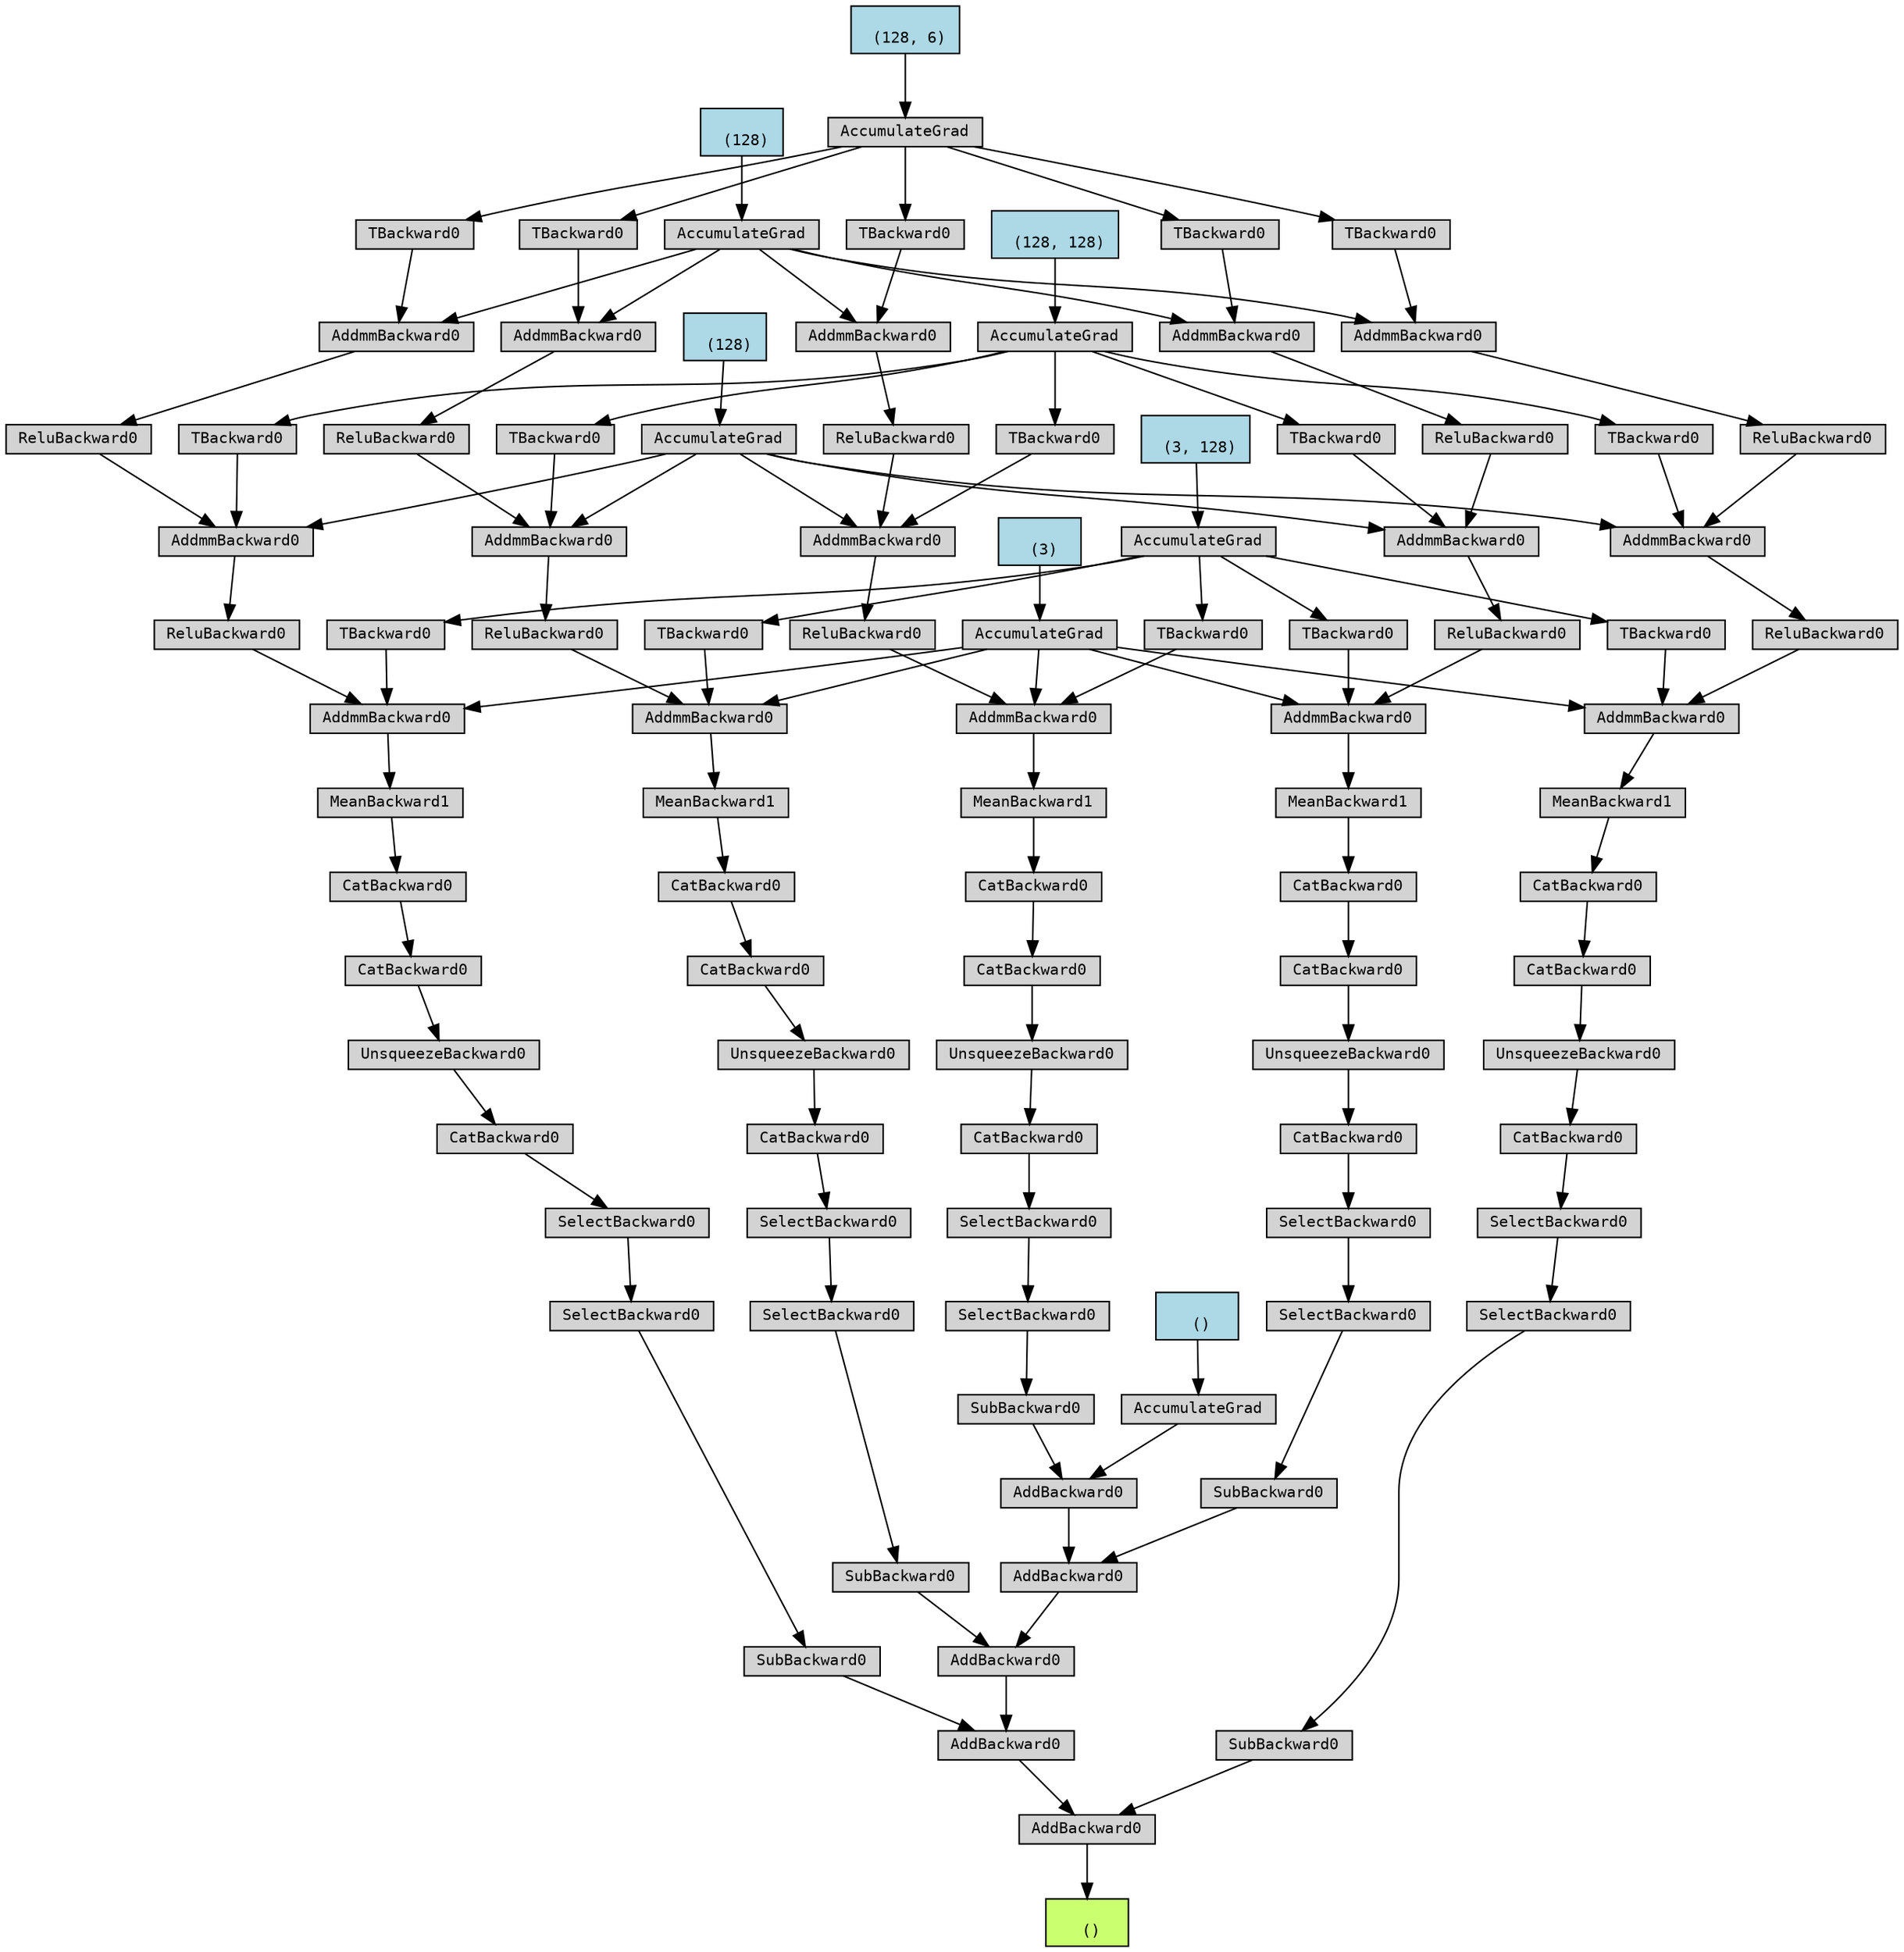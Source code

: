 digraph {
	graph [size="33.449999999999996,33.449999999999996"]
	node [align=left fontname=monospace fontsize=10 height=0.2 ranksep=0.1 shape=box style=filled]
	140176672402832 [label="
 ()" fillcolor=darkolivegreen1]
	140176672236848 [label=AddBackward0]
	140176672236896 -> 140176672236848
	140176672236896 [label=AddBackward0]
	140176672229120 -> 140176672236896
	140176672229120 [label=AddBackward0]
	140176672237424 -> 140176672229120
	140176672237424 [label=AddBackward0]
	140176672238144 -> 140176672237424
	140176672238144 [label=AddBackward0]
	140176672238480 -> 140176672238144
	140176670150384 [label="
 ()" fillcolor=lightblue]
	140176670150384 -> 140176672238480
	140176672238480 [label=AccumulateGrad]
	140176672238720 -> 140176672238144
	140176672238720 [label=SubBackward0]
	140176672237568 -> 140176672238720
	140176672237568 [label=SelectBackward0]
	140176672239392 -> 140176672237568
	140176672239392 [label=SelectBackward0]
	140176672235840 -> 140176672239392
	140176672235840 [label=CatBackward0]
	140176672239776 -> 140176672235840
	140176672239776 [label=UnsqueezeBackward0]
	140176672239968 -> 140176672239776
	140176672239968 [label=CatBackward0]
	140176672240160 -> 140176672239968
	140176672240160 [label=CatBackward0]
	140176672240304 -> 140176672240160
	140176672240304 [label=MeanBackward1]
	140176672240448 -> 140176672240304
	140176672240448 [label=AddmmBackward0]
	140176672232432 -> 140176672240448
	140176672284224 [label="
 (3)" fillcolor=lightblue]
	140176672284224 -> 140176672232432
	140176672232432 [label=AccumulateGrad]
	140176672232336 -> 140176672240448
	140176672232336 [label=ReluBackward0]
	140176672241024 -> 140176672232336
	140176672241024 [label=AddmmBackward0]
	140176672241216 -> 140176672241024
	140176672284064 [label="
 (128)" fillcolor=lightblue]
	140176672284064 -> 140176672241216
	140176672241216 [label=AccumulateGrad]
	140176672241312 -> 140176672241024
	140176672241312 [label=ReluBackward0]
	140176672241840 -> 140176672241312
	140176672241840 [label=AddmmBackward0]
	140176672241456 -> 140176672241840
	140176672283264 [label="
 (128)" fillcolor=lightblue]
	140176672283264 -> 140176672241456
	140176672241456 [label=AccumulateGrad]
	140176672241552 -> 140176672241840
	140176672241552 [label=TBackward0]
	140176672233536 -> 140176672241552
	140176672282944 [label="
 (128, 6)" fillcolor=lightblue]
	140176672282944 -> 140176672233536
	140176672233536 [label=AccumulateGrad]
	140176672241072 -> 140176672241024
	140176672241072 [label=TBackward0]
	140176672234112 -> 140176672241072
	140176672283904 [label="
 (128, 128)" fillcolor=lightblue]
	140176672283904 -> 140176672234112
	140176672234112 [label=AccumulateGrad]
	140176672239296 -> 140176672240448
	140176672239296 [label=TBackward0]
	140176672233392 -> 140176672239296
	140176672284144 [label="
 (3, 128)" fillcolor=lightblue]
	140176672284144 -> 140176672233392
	140176672233392 [label=AccumulateGrad]
	140176672238096 -> 140176672237424
	140176672238096 [label=SubBackward0]
	140176672239344 -> 140176672238096
	140176672239344 [label=SelectBackward0]
	140176672239680 -> 140176672239344
	140176672239680 [label=SelectBackward0]
	140176672240112 -> 140176672239680
	140176672240112 [label=CatBackward0]
	140176672240352 -> 140176672240112
	140176672240352 [label=UnsqueezeBackward0]
	140176672241168 -> 140176672240352
	140176672241168 [label=CatBackward0]
	140176672242464 -> 140176672241168
	140176672242464 [label=CatBackward0]
	140176672241600 -> 140176672242464
	140176672241600 [label=MeanBackward1]
	140176672242176 -> 140176672241600
	140176672242176 [label=AddmmBackward0]
	140176672232432 -> 140176672242176
	140176672234160 -> 140176672242176
	140176672234160 [label=ReluBackward0]
	140176672234208 -> 140176672234160
	140176672234208 [label=AddmmBackward0]
	140176672241216 -> 140176672234208
	140176672227632 -> 140176672234208
	140176672227632 [label=ReluBackward0]
	140176672243424 -> 140176672227632
	140176672243424 [label=AddmmBackward0]
	140176672241456 -> 140176672243424
	140176672243664 -> 140176672243424
	140176672243664 [label=TBackward0]
	140176672233536 -> 140176672243664
	140176672228784 -> 140176672234208
	140176672228784 [label=TBackward0]
	140176672234112 -> 140176672228784
	140176672234256 -> 140176672242176
	140176672234256 [label=TBackward0]
	140176672233392 -> 140176672234256
	140176672229168 -> 140176672229120
	140176672229168 [label=SubBackward0]
	140176672239440 -> 140176672229168
	140176672239440 [label=SelectBackward0]
	140176672240208 -> 140176672239440
	140176672240208 [label=SelectBackward0]
	140176672234016 -> 140176672240208
	140176672234016 [label=CatBackward0]
	140176672242320 -> 140176672234016
	140176672242320 [label=UnsqueezeBackward0]
	140176672234928 -> 140176672242320
	140176672234928 [label=CatBackward0]
	140176672236560 -> 140176672234928
	140176672236560 [label=CatBackward0]
	140176672243472 -> 140176672236560
	140176672243472 [label=MeanBackward1]
	140176672243616 -> 140176672243472
	140176672243616 [label=AddmmBackward0]
	140176672232432 -> 140176672243616
	140176672228352 -> 140176672243616
	140176672228352 [label=ReluBackward0]
	140176672227920 -> 140176672228352
	140176672227920 [label=AddmmBackward0]
	140176672241216 -> 140176672227920
	140176672229648 -> 140176672227920
	140176672229648 [label=ReluBackward0]
	140176672238576 -> 140176672229648
	140176672238576 [label=AddmmBackward0]
	140176672241456 -> 140176672238576
	140176672228304 -> 140176672238576
	140176672228304 [label=TBackward0]
	140176672233536 -> 140176672228304
	140176672228976 -> 140176672227920
	140176672228976 [label=TBackward0]
	140176672234112 -> 140176672228976
	140176672228640 -> 140176672243616
	140176672228640 [label=TBackward0]
	140176672233392 -> 140176672228640
	140176672237184 -> 140176672236896
	140176672237184 [label=SubBackward0]
	140176672239872 -> 140176672237184
	140176672239872 [label=SelectBackward0]
	140176672241120 -> 140176672239872
	140176672241120 [label=SelectBackward0]
	140176672234304 -> 140176672241120
	140176672234304 [label=CatBackward0]
	140176672237232 -> 140176672234304
	140176672237232 [label=UnsqueezeBackward0]
	140176672234592 -> 140176672237232
	140176672234592 [label=CatBackward0]
	140176672243232 -> 140176672234592
	140176672243232 [label=CatBackward0]
	140176672241888 -> 140176672243232
	140176672241888 [label=MeanBackward1]
	140176672228064 -> 140176672241888
	140176672228064 [label=AddmmBackward0]
	140176672232432 -> 140176672228064
	140176672234352 -> 140176672228064
	140176672234352 [label=ReluBackward0]
	140176672236800 -> 140176672234352
	140176672236800 [label=AddmmBackward0]
	140176672241216 -> 140176672236800
	140176672237472 -> 140176672236800
	140176672237472 [label=ReluBackward0]
	140176672227680 -> 140176672237472
	140176672227680 [label=AddmmBackward0]
	140176672241456 -> 140176672227680
	140176672239008 -> 140176672227680
	140176672239008 [label=TBackward0]
	140176672233536 -> 140176672239008
	140176672237712 -> 140176672236800
	140176672237712 [label=TBackward0]
	140176672234112 -> 140176672237712
	140176672234832 -> 140176672228064
	140176672234832 [label=TBackward0]
	140176672233392 -> 140176672234832
	140176672236512 -> 140176672236848
	140176672236512 [label=SubBackward0]
	140176672240688 -> 140176672236512
	140176672240688 [label=SelectBackward0]
	140176672241648 -> 140176672240688
	140176672241648 [label=SelectBackward0]
	140176672243568 -> 140176672241648
	140176672243568 [label=CatBackward0]
	140176672243184 -> 140176672243568
	140176672243184 [label=UnsqueezeBackward0]
	140176672242416 -> 140176672243184
	140176672242416 [label=CatBackward0]
	140176672243040 -> 140176672242416
	140176672243040 [label=CatBackward0]
	140176672235888 -> 140176672243040
	140176672235888 [label=MeanBackward1]
	140176672237760 -> 140176672235888
	140176672237760 [label=AddmmBackward0]
	140176672232432 -> 140176672237760
	140176672237376 -> 140176672237760
	140176672237376 [label=ReluBackward0]
	140176672234448 -> 140176672237376
	140176672234448 [label=AddmmBackward0]
	140176672241216 -> 140176672234448
	140176672241792 -> 140176672234448
	140176672241792 [label=ReluBackward0]
	140176672243136 -> 140176672241792
	140176672243136 [label=AddmmBackward0]
	140176672241456 -> 140176672243136
	140176672234064 -> 140176672243136
	140176672234064 [label=TBackward0]
	140176672233536 -> 140176672234064
	140176672242992 -> 140176672234448
	140176672242992 [label=TBackward0]
	140176672234112 -> 140176672242992
	140176672239632 -> 140176672237760
	140176672239632 [label=TBackward0]
	140176672233392 -> 140176672239632
	140176672236848 -> 140176672402832
}

